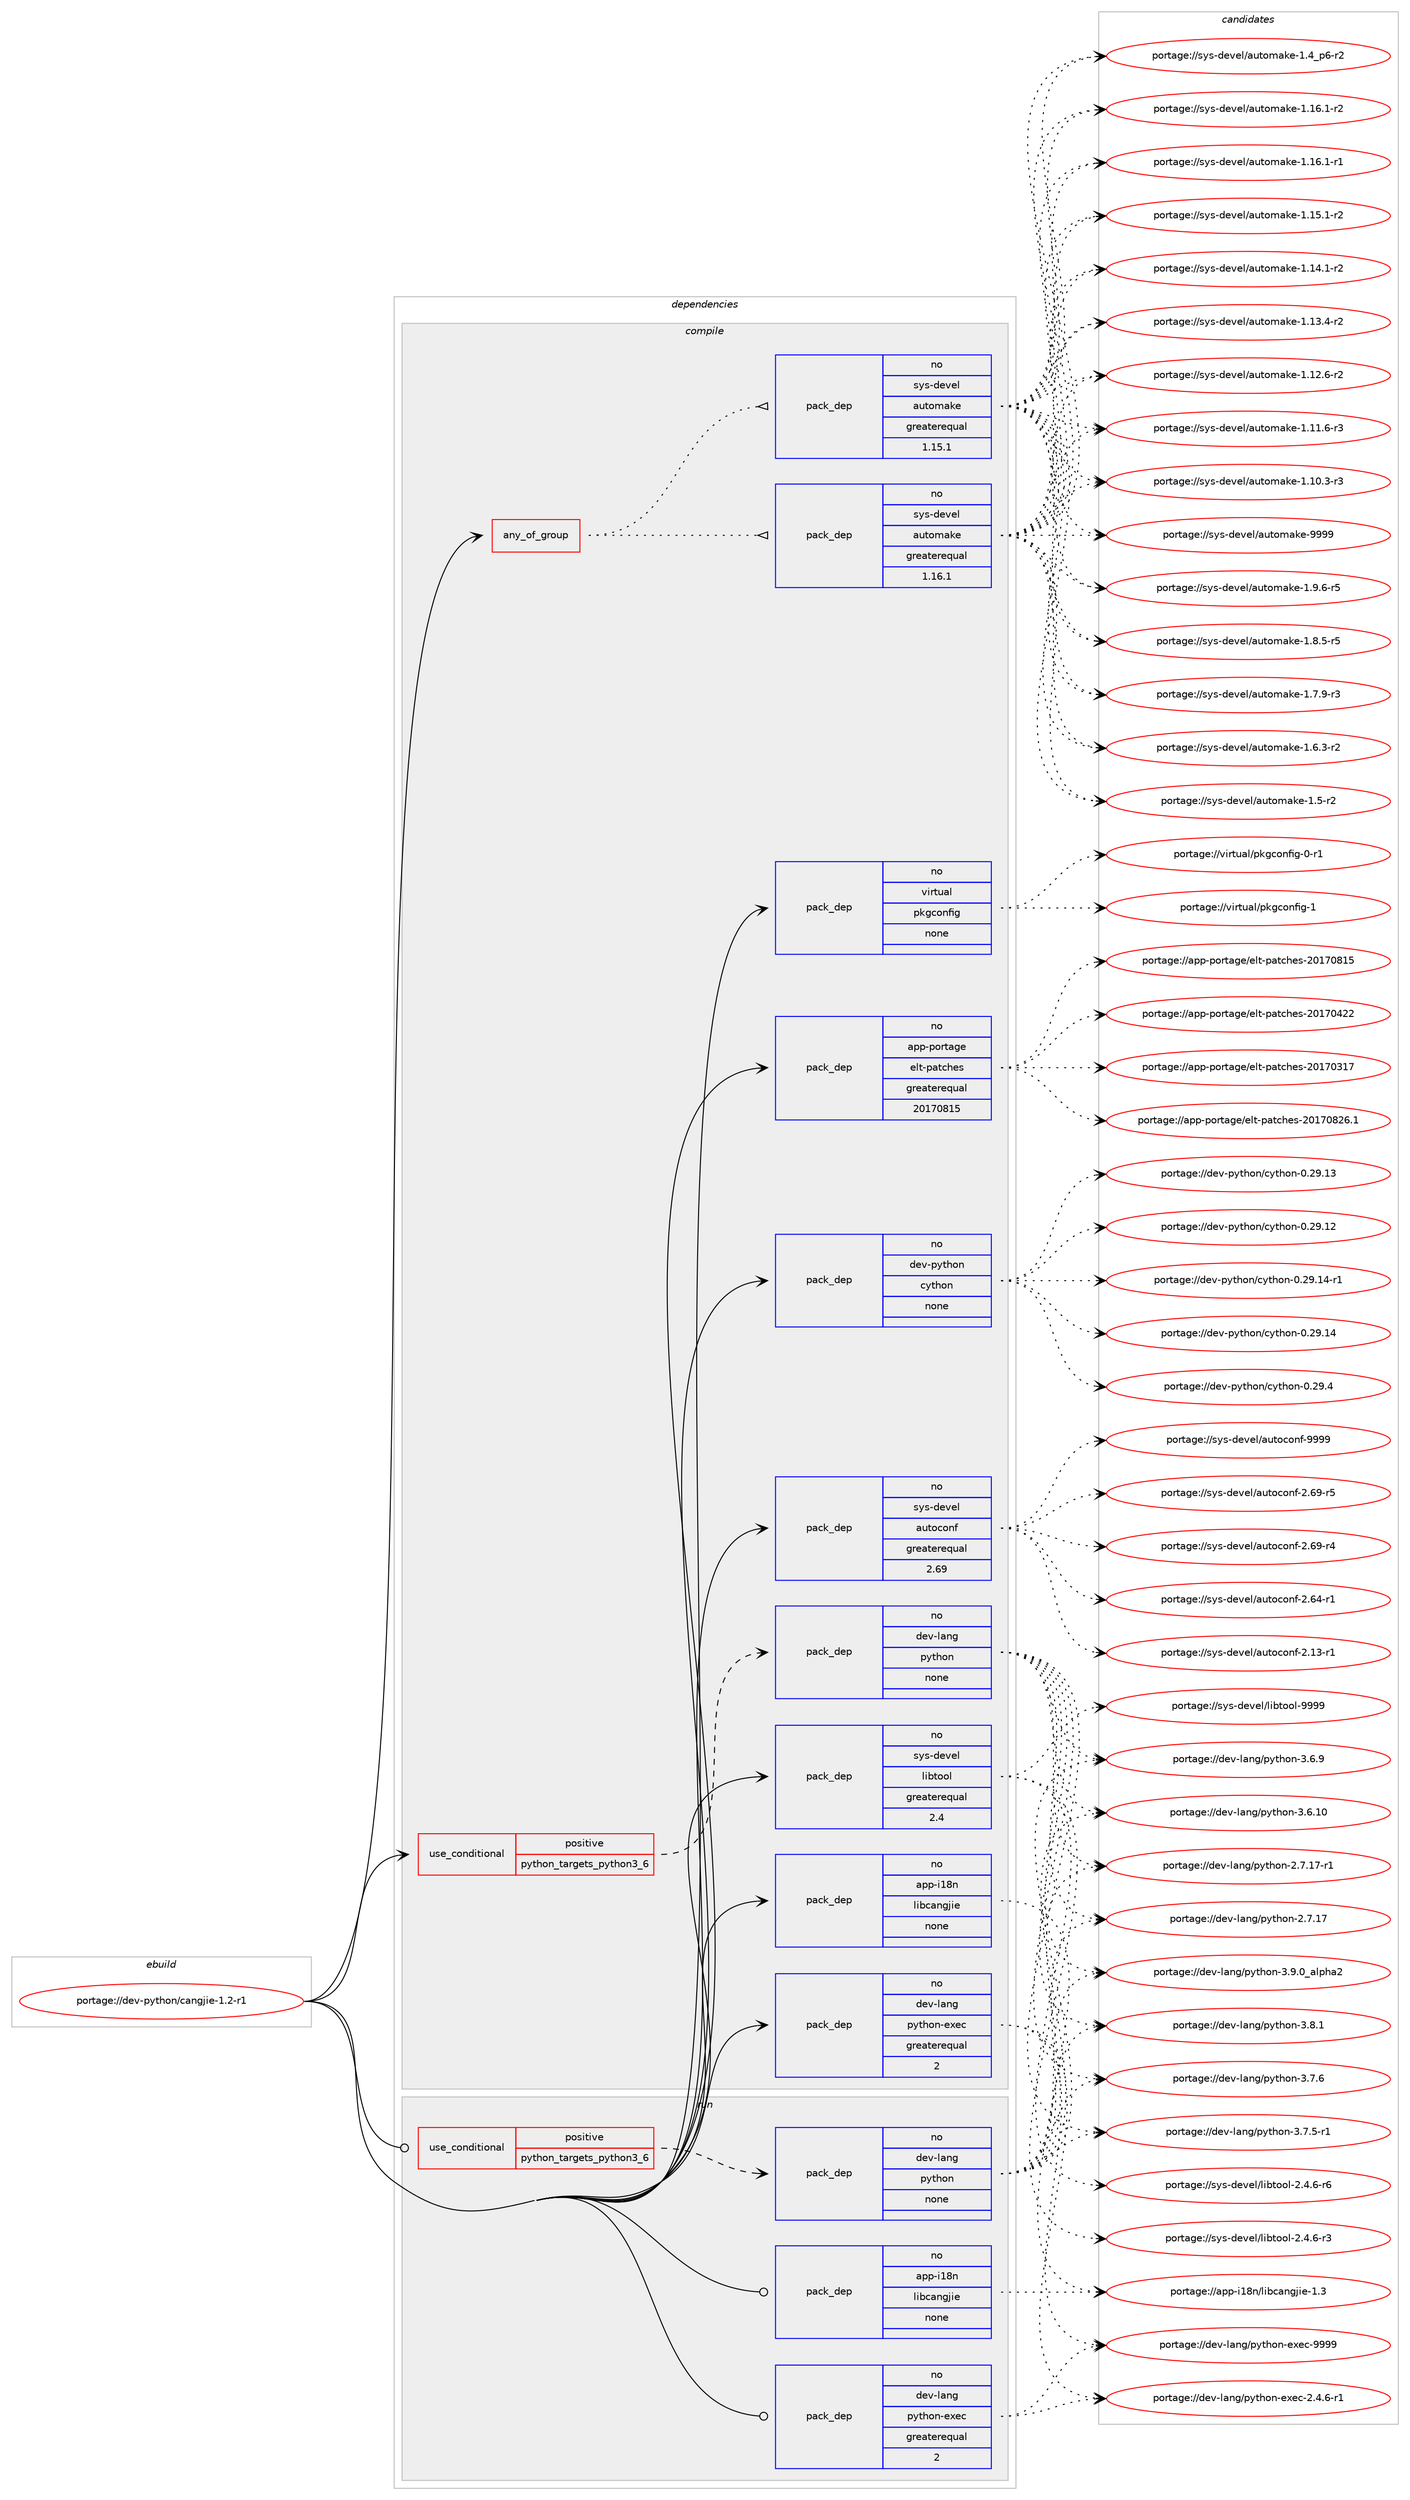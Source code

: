 digraph prolog {

# *************
# Graph options
# *************

newrank=true;
concentrate=true;
compound=true;
graph [rankdir=LR,fontname=Helvetica,fontsize=10,ranksep=1.5];#, ranksep=2.5, nodesep=0.2];
edge  [arrowhead=vee];
node  [fontname=Helvetica,fontsize=10];

# **********
# The ebuild
# **********

subgraph cluster_leftcol {
color=gray;
label=<<i>ebuild</i>>;
id [label="portage://dev-python/cangjie-1.2-r1", color=red, width=4, href="../dev-python/cangjie-1.2-r1.svg"];
}

# ****************
# The dependencies
# ****************

subgraph cluster_midcol {
color=gray;
label=<<i>dependencies</i>>;
subgraph cluster_compile {
fillcolor="#eeeeee";
style=filled;
label=<<i>compile</i>>;
subgraph any4783 {
dependency468124 [label=<<TABLE BORDER="0" CELLBORDER="1" CELLSPACING="0" CELLPADDING="4"><TR><TD CELLPADDING="10">any_of_group</TD></TR></TABLE>>, shape=none, color=red];subgraph pack345068 {
dependency468125 [label=<<TABLE BORDER="0" CELLBORDER="1" CELLSPACING="0" CELLPADDING="4" WIDTH="220"><TR><TD ROWSPAN="6" CELLPADDING="30">pack_dep</TD></TR><TR><TD WIDTH="110">no</TD></TR><TR><TD>sys-devel</TD></TR><TR><TD>automake</TD></TR><TR><TD>greaterequal</TD></TR><TR><TD>1.16.1</TD></TR></TABLE>>, shape=none, color=blue];
}
dependency468124:e -> dependency468125:w [weight=20,style="dotted",arrowhead="oinv"];
subgraph pack345069 {
dependency468126 [label=<<TABLE BORDER="0" CELLBORDER="1" CELLSPACING="0" CELLPADDING="4" WIDTH="220"><TR><TD ROWSPAN="6" CELLPADDING="30">pack_dep</TD></TR><TR><TD WIDTH="110">no</TD></TR><TR><TD>sys-devel</TD></TR><TR><TD>automake</TD></TR><TR><TD>greaterequal</TD></TR><TR><TD>1.15.1</TD></TR></TABLE>>, shape=none, color=blue];
}
dependency468124:e -> dependency468126:w [weight=20,style="dotted",arrowhead="oinv"];
}
id:e -> dependency468124:w [weight=20,style="solid",arrowhead="vee"];
subgraph cond118048 {
dependency468127 [label=<<TABLE BORDER="0" CELLBORDER="1" CELLSPACING="0" CELLPADDING="4"><TR><TD ROWSPAN="3" CELLPADDING="10">use_conditional</TD></TR><TR><TD>positive</TD></TR><TR><TD>python_targets_python3_6</TD></TR></TABLE>>, shape=none, color=red];
subgraph pack345070 {
dependency468128 [label=<<TABLE BORDER="0" CELLBORDER="1" CELLSPACING="0" CELLPADDING="4" WIDTH="220"><TR><TD ROWSPAN="6" CELLPADDING="30">pack_dep</TD></TR><TR><TD WIDTH="110">no</TD></TR><TR><TD>dev-lang</TD></TR><TR><TD>python</TD></TR><TR><TD>none</TD></TR><TR><TD></TD></TR></TABLE>>, shape=none, color=blue];
}
dependency468127:e -> dependency468128:w [weight=20,style="dashed",arrowhead="vee"];
}
id:e -> dependency468127:w [weight=20,style="solid",arrowhead="vee"];
subgraph pack345071 {
dependency468129 [label=<<TABLE BORDER="0" CELLBORDER="1" CELLSPACING="0" CELLPADDING="4" WIDTH="220"><TR><TD ROWSPAN="6" CELLPADDING="30">pack_dep</TD></TR><TR><TD WIDTH="110">no</TD></TR><TR><TD>app-i18n</TD></TR><TR><TD>libcangjie</TD></TR><TR><TD>none</TD></TR><TR><TD></TD></TR></TABLE>>, shape=none, color=blue];
}
id:e -> dependency468129:w [weight=20,style="solid",arrowhead="vee"];
subgraph pack345072 {
dependency468130 [label=<<TABLE BORDER="0" CELLBORDER="1" CELLSPACING="0" CELLPADDING="4" WIDTH="220"><TR><TD ROWSPAN="6" CELLPADDING="30">pack_dep</TD></TR><TR><TD WIDTH="110">no</TD></TR><TR><TD>app-portage</TD></TR><TR><TD>elt-patches</TD></TR><TR><TD>greaterequal</TD></TR><TR><TD>20170815</TD></TR></TABLE>>, shape=none, color=blue];
}
id:e -> dependency468130:w [weight=20,style="solid",arrowhead="vee"];
subgraph pack345073 {
dependency468131 [label=<<TABLE BORDER="0" CELLBORDER="1" CELLSPACING="0" CELLPADDING="4" WIDTH="220"><TR><TD ROWSPAN="6" CELLPADDING="30">pack_dep</TD></TR><TR><TD WIDTH="110">no</TD></TR><TR><TD>dev-lang</TD></TR><TR><TD>python-exec</TD></TR><TR><TD>greaterequal</TD></TR><TR><TD>2</TD></TR></TABLE>>, shape=none, color=blue];
}
id:e -> dependency468131:w [weight=20,style="solid",arrowhead="vee"];
subgraph pack345074 {
dependency468132 [label=<<TABLE BORDER="0" CELLBORDER="1" CELLSPACING="0" CELLPADDING="4" WIDTH="220"><TR><TD ROWSPAN="6" CELLPADDING="30">pack_dep</TD></TR><TR><TD WIDTH="110">no</TD></TR><TR><TD>dev-python</TD></TR><TR><TD>cython</TD></TR><TR><TD>none</TD></TR><TR><TD></TD></TR></TABLE>>, shape=none, color=blue];
}
id:e -> dependency468132:w [weight=20,style="solid",arrowhead="vee"];
subgraph pack345075 {
dependency468133 [label=<<TABLE BORDER="0" CELLBORDER="1" CELLSPACING="0" CELLPADDING="4" WIDTH="220"><TR><TD ROWSPAN="6" CELLPADDING="30">pack_dep</TD></TR><TR><TD WIDTH="110">no</TD></TR><TR><TD>sys-devel</TD></TR><TR><TD>autoconf</TD></TR><TR><TD>greaterequal</TD></TR><TR><TD>2.69</TD></TR></TABLE>>, shape=none, color=blue];
}
id:e -> dependency468133:w [weight=20,style="solid",arrowhead="vee"];
subgraph pack345076 {
dependency468134 [label=<<TABLE BORDER="0" CELLBORDER="1" CELLSPACING="0" CELLPADDING="4" WIDTH="220"><TR><TD ROWSPAN="6" CELLPADDING="30">pack_dep</TD></TR><TR><TD WIDTH="110">no</TD></TR><TR><TD>sys-devel</TD></TR><TR><TD>libtool</TD></TR><TR><TD>greaterequal</TD></TR><TR><TD>2.4</TD></TR></TABLE>>, shape=none, color=blue];
}
id:e -> dependency468134:w [weight=20,style="solid",arrowhead="vee"];
subgraph pack345077 {
dependency468135 [label=<<TABLE BORDER="0" CELLBORDER="1" CELLSPACING="0" CELLPADDING="4" WIDTH="220"><TR><TD ROWSPAN="6" CELLPADDING="30">pack_dep</TD></TR><TR><TD WIDTH="110">no</TD></TR><TR><TD>virtual</TD></TR><TR><TD>pkgconfig</TD></TR><TR><TD>none</TD></TR><TR><TD></TD></TR></TABLE>>, shape=none, color=blue];
}
id:e -> dependency468135:w [weight=20,style="solid",arrowhead="vee"];
}
subgraph cluster_compileandrun {
fillcolor="#eeeeee";
style=filled;
label=<<i>compile and run</i>>;
}
subgraph cluster_run {
fillcolor="#eeeeee";
style=filled;
label=<<i>run</i>>;
subgraph cond118049 {
dependency468136 [label=<<TABLE BORDER="0" CELLBORDER="1" CELLSPACING="0" CELLPADDING="4"><TR><TD ROWSPAN="3" CELLPADDING="10">use_conditional</TD></TR><TR><TD>positive</TD></TR><TR><TD>python_targets_python3_6</TD></TR></TABLE>>, shape=none, color=red];
subgraph pack345078 {
dependency468137 [label=<<TABLE BORDER="0" CELLBORDER="1" CELLSPACING="0" CELLPADDING="4" WIDTH="220"><TR><TD ROWSPAN="6" CELLPADDING="30">pack_dep</TD></TR><TR><TD WIDTH="110">no</TD></TR><TR><TD>dev-lang</TD></TR><TR><TD>python</TD></TR><TR><TD>none</TD></TR><TR><TD></TD></TR></TABLE>>, shape=none, color=blue];
}
dependency468136:e -> dependency468137:w [weight=20,style="dashed",arrowhead="vee"];
}
id:e -> dependency468136:w [weight=20,style="solid",arrowhead="odot"];
subgraph pack345079 {
dependency468138 [label=<<TABLE BORDER="0" CELLBORDER="1" CELLSPACING="0" CELLPADDING="4" WIDTH="220"><TR><TD ROWSPAN="6" CELLPADDING="30">pack_dep</TD></TR><TR><TD WIDTH="110">no</TD></TR><TR><TD>app-i18n</TD></TR><TR><TD>libcangjie</TD></TR><TR><TD>none</TD></TR><TR><TD></TD></TR></TABLE>>, shape=none, color=blue];
}
id:e -> dependency468138:w [weight=20,style="solid",arrowhead="odot"];
subgraph pack345080 {
dependency468139 [label=<<TABLE BORDER="0" CELLBORDER="1" CELLSPACING="0" CELLPADDING="4" WIDTH="220"><TR><TD ROWSPAN="6" CELLPADDING="30">pack_dep</TD></TR><TR><TD WIDTH="110">no</TD></TR><TR><TD>dev-lang</TD></TR><TR><TD>python-exec</TD></TR><TR><TD>greaterequal</TD></TR><TR><TD>2</TD></TR></TABLE>>, shape=none, color=blue];
}
id:e -> dependency468139:w [weight=20,style="solid",arrowhead="odot"];
}
}

# **************
# The candidates
# **************

subgraph cluster_choices {
rank=same;
color=gray;
label=<<i>candidates</i>>;

subgraph choice345068 {
color=black;
nodesep=1;
choice115121115451001011181011084797117116111109971071014557575757 [label="portage://sys-devel/automake-9999", color=red, width=4,href="../sys-devel/automake-9999.svg"];
choice115121115451001011181011084797117116111109971071014549465746544511453 [label="portage://sys-devel/automake-1.9.6-r5", color=red, width=4,href="../sys-devel/automake-1.9.6-r5.svg"];
choice115121115451001011181011084797117116111109971071014549465646534511453 [label="portage://sys-devel/automake-1.8.5-r5", color=red, width=4,href="../sys-devel/automake-1.8.5-r5.svg"];
choice115121115451001011181011084797117116111109971071014549465546574511451 [label="portage://sys-devel/automake-1.7.9-r3", color=red, width=4,href="../sys-devel/automake-1.7.9-r3.svg"];
choice115121115451001011181011084797117116111109971071014549465446514511450 [label="portage://sys-devel/automake-1.6.3-r2", color=red, width=4,href="../sys-devel/automake-1.6.3-r2.svg"];
choice11512111545100101118101108479711711611110997107101454946534511450 [label="portage://sys-devel/automake-1.5-r2", color=red, width=4,href="../sys-devel/automake-1.5-r2.svg"];
choice115121115451001011181011084797117116111109971071014549465295112544511450 [label="portage://sys-devel/automake-1.4_p6-r2", color=red, width=4,href="../sys-devel/automake-1.4_p6-r2.svg"];
choice11512111545100101118101108479711711611110997107101454946495446494511450 [label="portage://sys-devel/automake-1.16.1-r2", color=red, width=4,href="../sys-devel/automake-1.16.1-r2.svg"];
choice11512111545100101118101108479711711611110997107101454946495446494511449 [label="portage://sys-devel/automake-1.16.1-r1", color=red, width=4,href="../sys-devel/automake-1.16.1-r1.svg"];
choice11512111545100101118101108479711711611110997107101454946495346494511450 [label="portage://sys-devel/automake-1.15.1-r2", color=red, width=4,href="../sys-devel/automake-1.15.1-r2.svg"];
choice11512111545100101118101108479711711611110997107101454946495246494511450 [label="portage://sys-devel/automake-1.14.1-r2", color=red, width=4,href="../sys-devel/automake-1.14.1-r2.svg"];
choice11512111545100101118101108479711711611110997107101454946495146524511450 [label="portage://sys-devel/automake-1.13.4-r2", color=red, width=4,href="../sys-devel/automake-1.13.4-r2.svg"];
choice11512111545100101118101108479711711611110997107101454946495046544511450 [label="portage://sys-devel/automake-1.12.6-r2", color=red, width=4,href="../sys-devel/automake-1.12.6-r2.svg"];
choice11512111545100101118101108479711711611110997107101454946494946544511451 [label="portage://sys-devel/automake-1.11.6-r3", color=red, width=4,href="../sys-devel/automake-1.11.6-r3.svg"];
choice11512111545100101118101108479711711611110997107101454946494846514511451 [label="portage://sys-devel/automake-1.10.3-r3", color=red, width=4,href="../sys-devel/automake-1.10.3-r3.svg"];
dependency468125:e -> choice115121115451001011181011084797117116111109971071014557575757:w [style=dotted,weight="100"];
dependency468125:e -> choice115121115451001011181011084797117116111109971071014549465746544511453:w [style=dotted,weight="100"];
dependency468125:e -> choice115121115451001011181011084797117116111109971071014549465646534511453:w [style=dotted,weight="100"];
dependency468125:e -> choice115121115451001011181011084797117116111109971071014549465546574511451:w [style=dotted,weight="100"];
dependency468125:e -> choice115121115451001011181011084797117116111109971071014549465446514511450:w [style=dotted,weight="100"];
dependency468125:e -> choice11512111545100101118101108479711711611110997107101454946534511450:w [style=dotted,weight="100"];
dependency468125:e -> choice115121115451001011181011084797117116111109971071014549465295112544511450:w [style=dotted,weight="100"];
dependency468125:e -> choice11512111545100101118101108479711711611110997107101454946495446494511450:w [style=dotted,weight="100"];
dependency468125:e -> choice11512111545100101118101108479711711611110997107101454946495446494511449:w [style=dotted,weight="100"];
dependency468125:e -> choice11512111545100101118101108479711711611110997107101454946495346494511450:w [style=dotted,weight="100"];
dependency468125:e -> choice11512111545100101118101108479711711611110997107101454946495246494511450:w [style=dotted,weight="100"];
dependency468125:e -> choice11512111545100101118101108479711711611110997107101454946495146524511450:w [style=dotted,weight="100"];
dependency468125:e -> choice11512111545100101118101108479711711611110997107101454946495046544511450:w [style=dotted,weight="100"];
dependency468125:e -> choice11512111545100101118101108479711711611110997107101454946494946544511451:w [style=dotted,weight="100"];
dependency468125:e -> choice11512111545100101118101108479711711611110997107101454946494846514511451:w [style=dotted,weight="100"];
}
subgraph choice345069 {
color=black;
nodesep=1;
choice115121115451001011181011084797117116111109971071014557575757 [label="portage://sys-devel/automake-9999", color=red, width=4,href="../sys-devel/automake-9999.svg"];
choice115121115451001011181011084797117116111109971071014549465746544511453 [label="portage://sys-devel/automake-1.9.6-r5", color=red, width=4,href="../sys-devel/automake-1.9.6-r5.svg"];
choice115121115451001011181011084797117116111109971071014549465646534511453 [label="portage://sys-devel/automake-1.8.5-r5", color=red, width=4,href="../sys-devel/automake-1.8.5-r5.svg"];
choice115121115451001011181011084797117116111109971071014549465546574511451 [label="portage://sys-devel/automake-1.7.9-r3", color=red, width=4,href="../sys-devel/automake-1.7.9-r3.svg"];
choice115121115451001011181011084797117116111109971071014549465446514511450 [label="portage://sys-devel/automake-1.6.3-r2", color=red, width=4,href="../sys-devel/automake-1.6.3-r2.svg"];
choice11512111545100101118101108479711711611110997107101454946534511450 [label="portage://sys-devel/automake-1.5-r2", color=red, width=4,href="../sys-devel/automake-1.5-r2.svg"];
choice115121115451001011181011084797117116111109971071014549465295112544511450 [label="portage://sys-devel/automake-1.4_p6-r2", color=red, width=4,href="../sys-devel/automake-1.4_p6-r2.svg"];
choice11512111545100101118101108479711711611110997107101454946495446494511450 [label="portage://sys-devel/automake-1.16.1-r2", color=red, width=4,href="../sys-devel/automake-1.16.1-r2.svg"];
choice11512111545100101118101108479711711611110997107101454946495446494511449 [label="portage://sys-devel/automake-1.16.1-r1", color=red, width=4,href="../sys-devel/automake-1.16.1-r1.svg"];
choice11512111545100101118101108479711711611110997107101454946495346494511450 [label="portage://sys-devel/automake-1.15.1-r2", color=red, width=4,href="../sys-devel/automake-1.15.1-r2.svg"];
choice11512111545100101118101108479711711611110997107101454946495246494511450 [label="portage://sys-devel/automake-1.14.1-r2", color=red, width=4,href="../sys-devel/automake-1.14.1-r2.svg"];
choice11512111545100101118101108479711711611110997107101454946495146524511450 [label="portage://sys-devel/automake-1.13.4-r2", color=red, width=4,href="../sys-devel/automake-1.13.4-r2.svg"];
choice11512111545100101118101108479711711611110997107101454946495046544511450 [label="portage://sys-devel/automake-1.12.6-r2", color=red, width=4,href="../sys-devel/automake-1.12.6-r2.svg"];
choice11512111545100101118101108479711711611110997107101454946494946544511451 [label="portage://sys-devel/automake-1.11.6-r3", color=red, width=4,href="../sys-devel/automake-1.11.6-r3.svg"];
choice11512111545100101118101108479711711611110997107101454946494846514511451 [label="portage://sys-devel/automake-1.10.3-r3", color=red, width=4,href="../sys-devel/automake-1.10.3-r3.svg"];
dependency468126:e -> choice115121115451001011181011084797117116111109971071014557575757:w [style=dotted,weight="100"];
dependency468126:e -> choice115121115451001011181011084797117116111109971071014549465746544511453:w [style=dotted,weight="100"];
dependency468126:e -> choice115121115451001011181011084797117116111109971071014549465646534511453:w [style=dotted,weight="100"];
dependency468126:e -> choice115121115451001011181011084797117116111109971071014549465546574511451:w [style=dotted,weight="100"];
dependency468126:e -> choice115121115451001011181011084797117116111109971071014549465446514511450:w [style=dotted,weight="100"];
dependency468126:e -> choice11512111545100101118101108479711711611110997107101454946534511450:w [style=dotted,weight="100"];
dependency468126:e -> choice115121115451001011181011084797117116111109971071014549465295112544511450:w [style=dotted,weight="100"];
dependency468126:e -> choice11512111545100101118101108479711711611110997107101454946495446494511450:w [style=dotted,weight="100"];
dependency468126:e -> choice11512111545100101118101108479711711611110997107101454946495446494511449:w [style=dotted,weight="100"];
dependency468126:e -> choice11512111545100101118101108479711711611110997107101454946495346494511450:w [style=dotted,weight="100"];
dependency468126:e -> choice11512111545100101118101108479711711611110997107101454946495246494511450:w [style=dotted,weight="100"];
dependency468126:e -> choice11512111545100101118101108479711711611110997107101454946495146524511450:w [style=dotted,weight="100"];
dependency468126:e -> choice11512111545100101118101108479711711611110997107101454946495046544511450:w [style=dotted,weight="100"];
dependency468126:e -> choice11512111545100101118101108479711711611110997107101454946494946544511451:w [style=dotted,weight="100"];
dependency468126:e -> choice11512111545100101118101108479711711611110997107101454946494846514511451:w [style=dotted,weight="100"];
}
subgraph choice345070 {
color=black;
nodesep=1;
choice10010111845108971101034711212111610411111045514657464895971081121049750 [label="portage://dev-lang/python-3.9.0_alpha2", color=red, width=4,href="../dev-lang/python-3.9.0_alpha2.svg"];
choice100101118451089711010347112121116104111110455146564649 [label="portage://dev-lang/python-3.8.1", color=red, width=4,href="../dev-lang/python-3.8.1.svg"];
choice100101118451089711010347112121116104111110455146554654 [label="portage://dev-lang/python-3.7.6", color=red, width=4,href="../dev-lang/python-3.7.6.svg"];
choice1001011184510897110103471121211161041111104551465546534511449 [label="portage://dev-lang/python-3.7.5-r1", color=red, width=4,href="../dev-lang/python-3.7.5-r1.svg"];
choice100101118451089711010347112121116104111110455146544657 [label="portage://dev-lang/python-3.6.9", color=red, width=4,href="../dev-lang/python-3.6.9.svg"];
choice10010111845108971101034711212111610411111045514654464948 [label="portage://dev-lang/python-3.6.10", color=red, width=4,href="../dev-lang/python-3.6.10.svg"];
choice100101118451089711010347112121116104111110455046554649554511449 [label="portage://dev-lang/python-2.7.17-r1", color=red, width=4,href="../dev-lang/python-2.7.17-r1.svg"];
choice10010111845108971101034711212111610411111045504655464955 [label="portage://dev-lang/python-2.7.17", color=red, width=4,href="../dev-lang/python-2.7.17.svg"];
dependency468128:e -> choice10010111845108971101034711212111610411111045514657464895971081121049750:w [style=dotted,weight="100"];
dependency468128:e -> choice100101118451089711010347112121116104111110455146564649:w [style=dotted,weight="100"];
dependency468128:e -> choice100101118451089711010347112121116104111110455146554654:w [style=dotted,weight="100"];
dependency468128:e -> choice1001011184510897110103471121211161041111104551465546534511449:w [style=dotted,weight="100"];
dependency468128:e -> choice100101118451089711010347112121116104111110455146544657:w [style=dotted,weight="100"];
dependency468128:e -> choice10010111845108971101034711212111610411111045514654464948:w [style=dotted,weight="100"];
dependency468128:e -> choice100101118451089711010347112121116104111110455046554649554511449:w [style=dotted,weight="100"];
dependency468128:e -> choice10010111845108971101034711212111610411111045504655464955:w [style=dotted,weight="100"];
}
subgraph choice345071 {
color=black;
nodesep=1;
choice971121124510549561104710810598999711010310610510145494651 [label="portage://app-i18n/libcangjie-1.3", color=red, width=4,href="../app-i18n/libcangjie-1.3.svg"];
dependency468129:e -> choice971121124510549561104710810598999711010310610510145494651:w [style=dotted,weight="100"];
}
subgraph choice345072 {
color=black;
nodesep=1;
choice971121124511211111411697103101471011081164511297116991041011154550484955485650544649 [label="portage://app-portage/elt-patches-20170826.1", color=red, width=4,href="../app-portage/elt-patches-20170826.1.svg"];
choice97112112451121111141169710310147101108116451129711699104101115455048495548564953 [label="portage://app-portage/elt-patches-20170815", color=red, width=4,href="../app-portage/elt-patches-20170815.svg"];
choice97112112451121111141169710310147101108116451129711699104101115455048495548525050 [label="portage://app-portage/elt-patches-20170422", color=red, width=4,href="../app-portage/elt-patches-20170422.svg"];
choice97112112451121111141169710310147101108116451129711699104101115455048495548514955 [label="portage://app-portage/elt-patches-20170317", color=red, width=4,href="../app-portage/elt-patches-20170317.svg"];
dependency468130:e -> choice971121124511211111411697103101471011081164511297116991041011154550484955485650544649:w [style=dotted,weight="100"];
dependency468130:e -> choice97112112451121111141169710310147101108116451129711699104101115455048495548564953:w [style=dotted,weight="100"];
dependency468130:e -> choice97112112451121111141169710310147101108116451129711699104101115455048495548525050:w [style=dotted,weight="100"];
dependency468130:e -> choice97112112451121111141169710310147101108116451129711699104101115455048495548514955:w [style=dotted,weight="100"];
}
subgraph choice345073 {
color=black;
nodesep=1;
choice10010111845108971101034711212111610411111045101120101994557575757 [label="portage://dev-lang/python-exec-9999", color=red, width=4,href="../dev-lang/python-exec-9999.svg"];
choice10010111845108971101034711212111610411111045101120101994550465246544511449 [label="portage://dev-lang/python-exec-2.4.6-r1", color=red, width=4,href="../dev-lang/python-exec-2.4.6-r1.svg"];
dependency468131:e -> choice10010111845108971101034711212111610411111045101120101994557575757:w [style=dotted,weight="100"];
dependency468131:e -> choice10010111845108971101034711212111610411111045101120101994550465246544511449:w [style=dotted,weight="100"];
}
subgraph choice345074 {
color=black;
nodesep=1;
choice10010111845112121116104111110479912111610411111045484650574652 [label="portage://dev-python/cython-0.29.4", color=red, width=4,href="../dev-python/cython-0.29.4.svg"];
choice10010111845112121116104111110479912111610411111045484650574649524511449 [label="portage://dev-python/cython-0.29.14-r1", color=red, width=4,href="../dev-python/cython-0.29.14-r1.svg"];
choice1001011184511212111610411111047991211161041111104548465057464952 [label="portage://dev-python/cython-0.29.14", color=red, width=4,href="../dev-python/cython-0.29.14.svg"];
choice1001011184511212111610411111047991211161041111104548465057464951 [label="portage://dev-python/cython-0.29.13", color=red, width=4,href="../dev-python/cython-0.29.13.svg"];
choice1001011184511212111610411111047991211161041111104548465057464950 [label="portage://dev-python/cython-0.29.12", color=red, width=4,href="../dev-python/cython-0.29.12.svg"];
dependency468132:e -> choice10010111845112121116104111110479912111610411111045484650574652:w [style=dotted,weight="100"];
dependency468132:e -> choice10010111845112121116104111110479912111610411111045484650574649524511449:w [style=dotted,weight="100"];
dependency468132:e -> choice1001011184511212111610411111047991211161041111104548465057464952:w [style=dotted,weight="100"];
dependency468132:e -> choice1001011184511212111610411111047991211161041111104548465057464951:w [style=dotted,weight="100"];
dependency468132:e -> choice1001011184511212111610411111047991211161041111104548465057464950:w [style=dotted,weight="100"];
}
subgraph choice345075 {
color=black;
nodesep=1;
choice115121115451001011181011084797117116111991111101024557575757 [label="portage://sys-devel/autoconf-9999", color=red, width=4,href="../sys-devel/autoconf-9999.svg"];
choice1151211154510010111810110847971171161119911111010245504654574511453 [label="portage://sys-devel/autoconf-2.69-r5", color=red, width=4,href="../sys-devel/autoconf-2.69-r5.svg"];
choice1151211154510010111810110847971171161119911111010245504654574511452 [label="portage://sys-devel/autoconf-2.69-r4", color=red, width=4,href="../sys-devel/autoconf-2.69-r4.svg"];
choice1151211154510010111810110847971171161119911111010245504654524511449 [label="portage://sys-devel/autoconf-2.64-r1", color=red, width=4,href="../sys-devel/autoconf-2.64-r1.svg"];
choice1151211154510010111810110847971171161119911111010245504649514511449 [label="portage://sys-devel/autoconf-2.13-r1", color=red, width=4,href="../sys-devel/autoconf-2.13-r1.svg"];
dependency468133:e -> choice115121115451001011181011084797117116111991111101024557575757:w [style=dotted,weight="100"];
dependency468133:e -> choice1151211154510010111810110847971171161119911111010245504654574511453:w [style=dotted,weight="100"];
dependency468133:e -> choice1151211154510010111810110847971171161119911111010245504654574511452:w [style=dotted,weight="100"];
dependency468133:e -> choice1151211154510010111810110847971171161119911111010245504654524511449:w [style=dotted,weight="100"];
dependency468133:e -> choice1151211154510010111810110847971171161119911111010245504649514511449:w [style=dotted,weight="100"];
}
subgraph choice345076 {
color=black;
nodesep=1;
choice1151211154510010111810110847108105981161111111084557575757 [label="portage://sys-devel/libtool-9999", color=red, width=4,href="../sys-devel/libtool-9999.svg"];
choice1151211154510010111810110847108105981161111111084550465246544511454 [label="portage://sys-devel/libtool-2.4.6-r6", color=red, width=4,href="../sys-devel/libtool-2.4.6-r6.svg"];
choice1151211154510010111810110847108105981161111111084550465246544511451 [label="portage://sys-devel/libtool-2.4.6-r3", color=red, width=4,href="../sys-devel/libtool-2.4.6-r3.svg"];
dependency468134:e -> choice1151211154510010111810110847108105981161111111084557575757:w [style=dotted,weight="100"];
dependency468134:e -> choice1151211154510010111810110847108105981161111111084550465246544511454:w [style=dotted,weight="100"];
dependency468134:e -> choice1151211154510010111810110847108105981161111111084550465246544511451:w [style=dotted,weight="100"];
}
subgraph choice345077 {
color=black;
nodesep=1;
choice1181051141161179710847112107103991111101021051034549 [label="portage://virtual/pkgconfig-1", color=red, width=4,href="../virtual/pkgconfig-1.svg"];
choice11810511411611797108471121071039911111010210510345484511449 [label="portage://virtual/pkgconfig-0-r1", color=red, width=4,href="../virtual/pkgconfig-0-r1.svg"];
dependency468135:e -> choice1181051141161179710847112107103991111101021051034549:w [style=dotted,weight="100"];
dependency468135:e -> choice11810511411611797108471121071039911111010210510345484511449:w [style=dotted,weight="100"];
}
subgraph choice345078 {
color=black;
nodesep=1;
choice10010111845108971101034711212111610411111045514657464895971081121049750 [label="portage://dev-lang/python-3.9.0_alpha2", color=red, width=4,href="../dev-lang/python-3.9.0_alpha2.svg"];
choice100101118451089711010347112121116104111110455146564649 [label="portage://dev-lang/python-3.8.1", color=red, width=4,href="../dev-lang/python-3.8.1.svg"];
choice100101118451089711010347112121116104111110455146554654 [label="portage://dev-lang/python-3.7.6", color=red, width=4,href="../dev-lang/python-3.7.6.svg"];
choice1001011184510897110103471121211161041111104551465546534511449 [label="portage://dev-lang/python-3.7.5-r1", color=red, width=4,href="../dev-lang/python-3.7.5-r1.svg"];
choice100101118451089711010347112121116104111110455146544657 [label="portage://dev-lang/python-3.6.9", color=red, width=4,href="../dev-lang/python-3.6.9.svg"];
choice10010111845108971101034711212111610411111045514654464948 [label="portage://dev-lang/python-3.6.10", color=red, width=4,href="../dev-lang/python-3.6.10.svg"];
choice100101118451089711010347112121116104111110455046554649554511449 [label="portage://dev-lang/python-2.7.17-r1", color=red, width=4,href="../dev-lang/python-2.7.17-r1.svg"];
choice10010111845108971101034711212111610411111045504655464955 [label="portage://dev-lang/python-2.7.17", color=red, width=4,href="../dev-lang/python-2.7.17.svg"];
dependency468137:e -> choice10010111845108971101034711212111610411111045514657464895971081121049750:w [style=dotted,weight="100"];
dependency468137:e -> choice100101118451089711010347112121116104111110455146564649:w [style=dotted,weight="100"];
dependency468137:e -> choice100101118451089711010347112121116104111110455146554654:w [style=dotted,weight="100"];
dependency468137:e -> choice1001011184510897110103471121211161041111104551465546534511449:w [style=dotted,weight="100"];
dependency468137:e -> choice100101118451089711010347112121116104111110455146544657:w [style=dotted,weight="100"];
dependency468137:e -> choice10010111845108971101034711212111610411111045514654464948:w [style=dotted,weight="100"];
dependency468137:e -> choice100101118451089711010347112121116104111110455046554649554511449:w [style=dotted,weight="100"];
dependency468137:e -> choice10010111845108971101034711212111610411111045504655464955:w [style=dotted,weight="100"];
}
subgraph choice345079 {
color=black;
nodesep=1;
choice971121124510549561104710810598999711010310610510145494651 [label="portage://app-i18n/libcangjie-1.3", color=red, width=4,href="../app-i18n/libcangjie-1.3.svg"];
dependency468138:e -> choice971121124510549561104710810598999711010310610510145494651:w [style=dotted,weight="100"];
}
subgraph choice345080 {
color=black;
nodesep=1;
choice10010111845108971101034711212111610411111045101120101994557575757 [label="portage://dev-lang/python-exec-9999", color=red, width=4,href="../dev-lang/python-exec-9999.svg"];
choice10010111845108971101034711212111610411111045101120101994550465246544511449 [label="portage://dev-lang/python-exec-2.4.6-r1", color=red, width=4,href="../dev-lang/python-exec-2.4.6-r1.svg"];
dependency468139:e -> choice10010111845108971101034711212111610411111045101120101994557575757:w [style=dotted,weight="100"];
dependency468139:e -> choice10010111845108971101034711212111610411111045101120101994550465246544511449:w [style=dotted,weight="100"];
}
}

}
